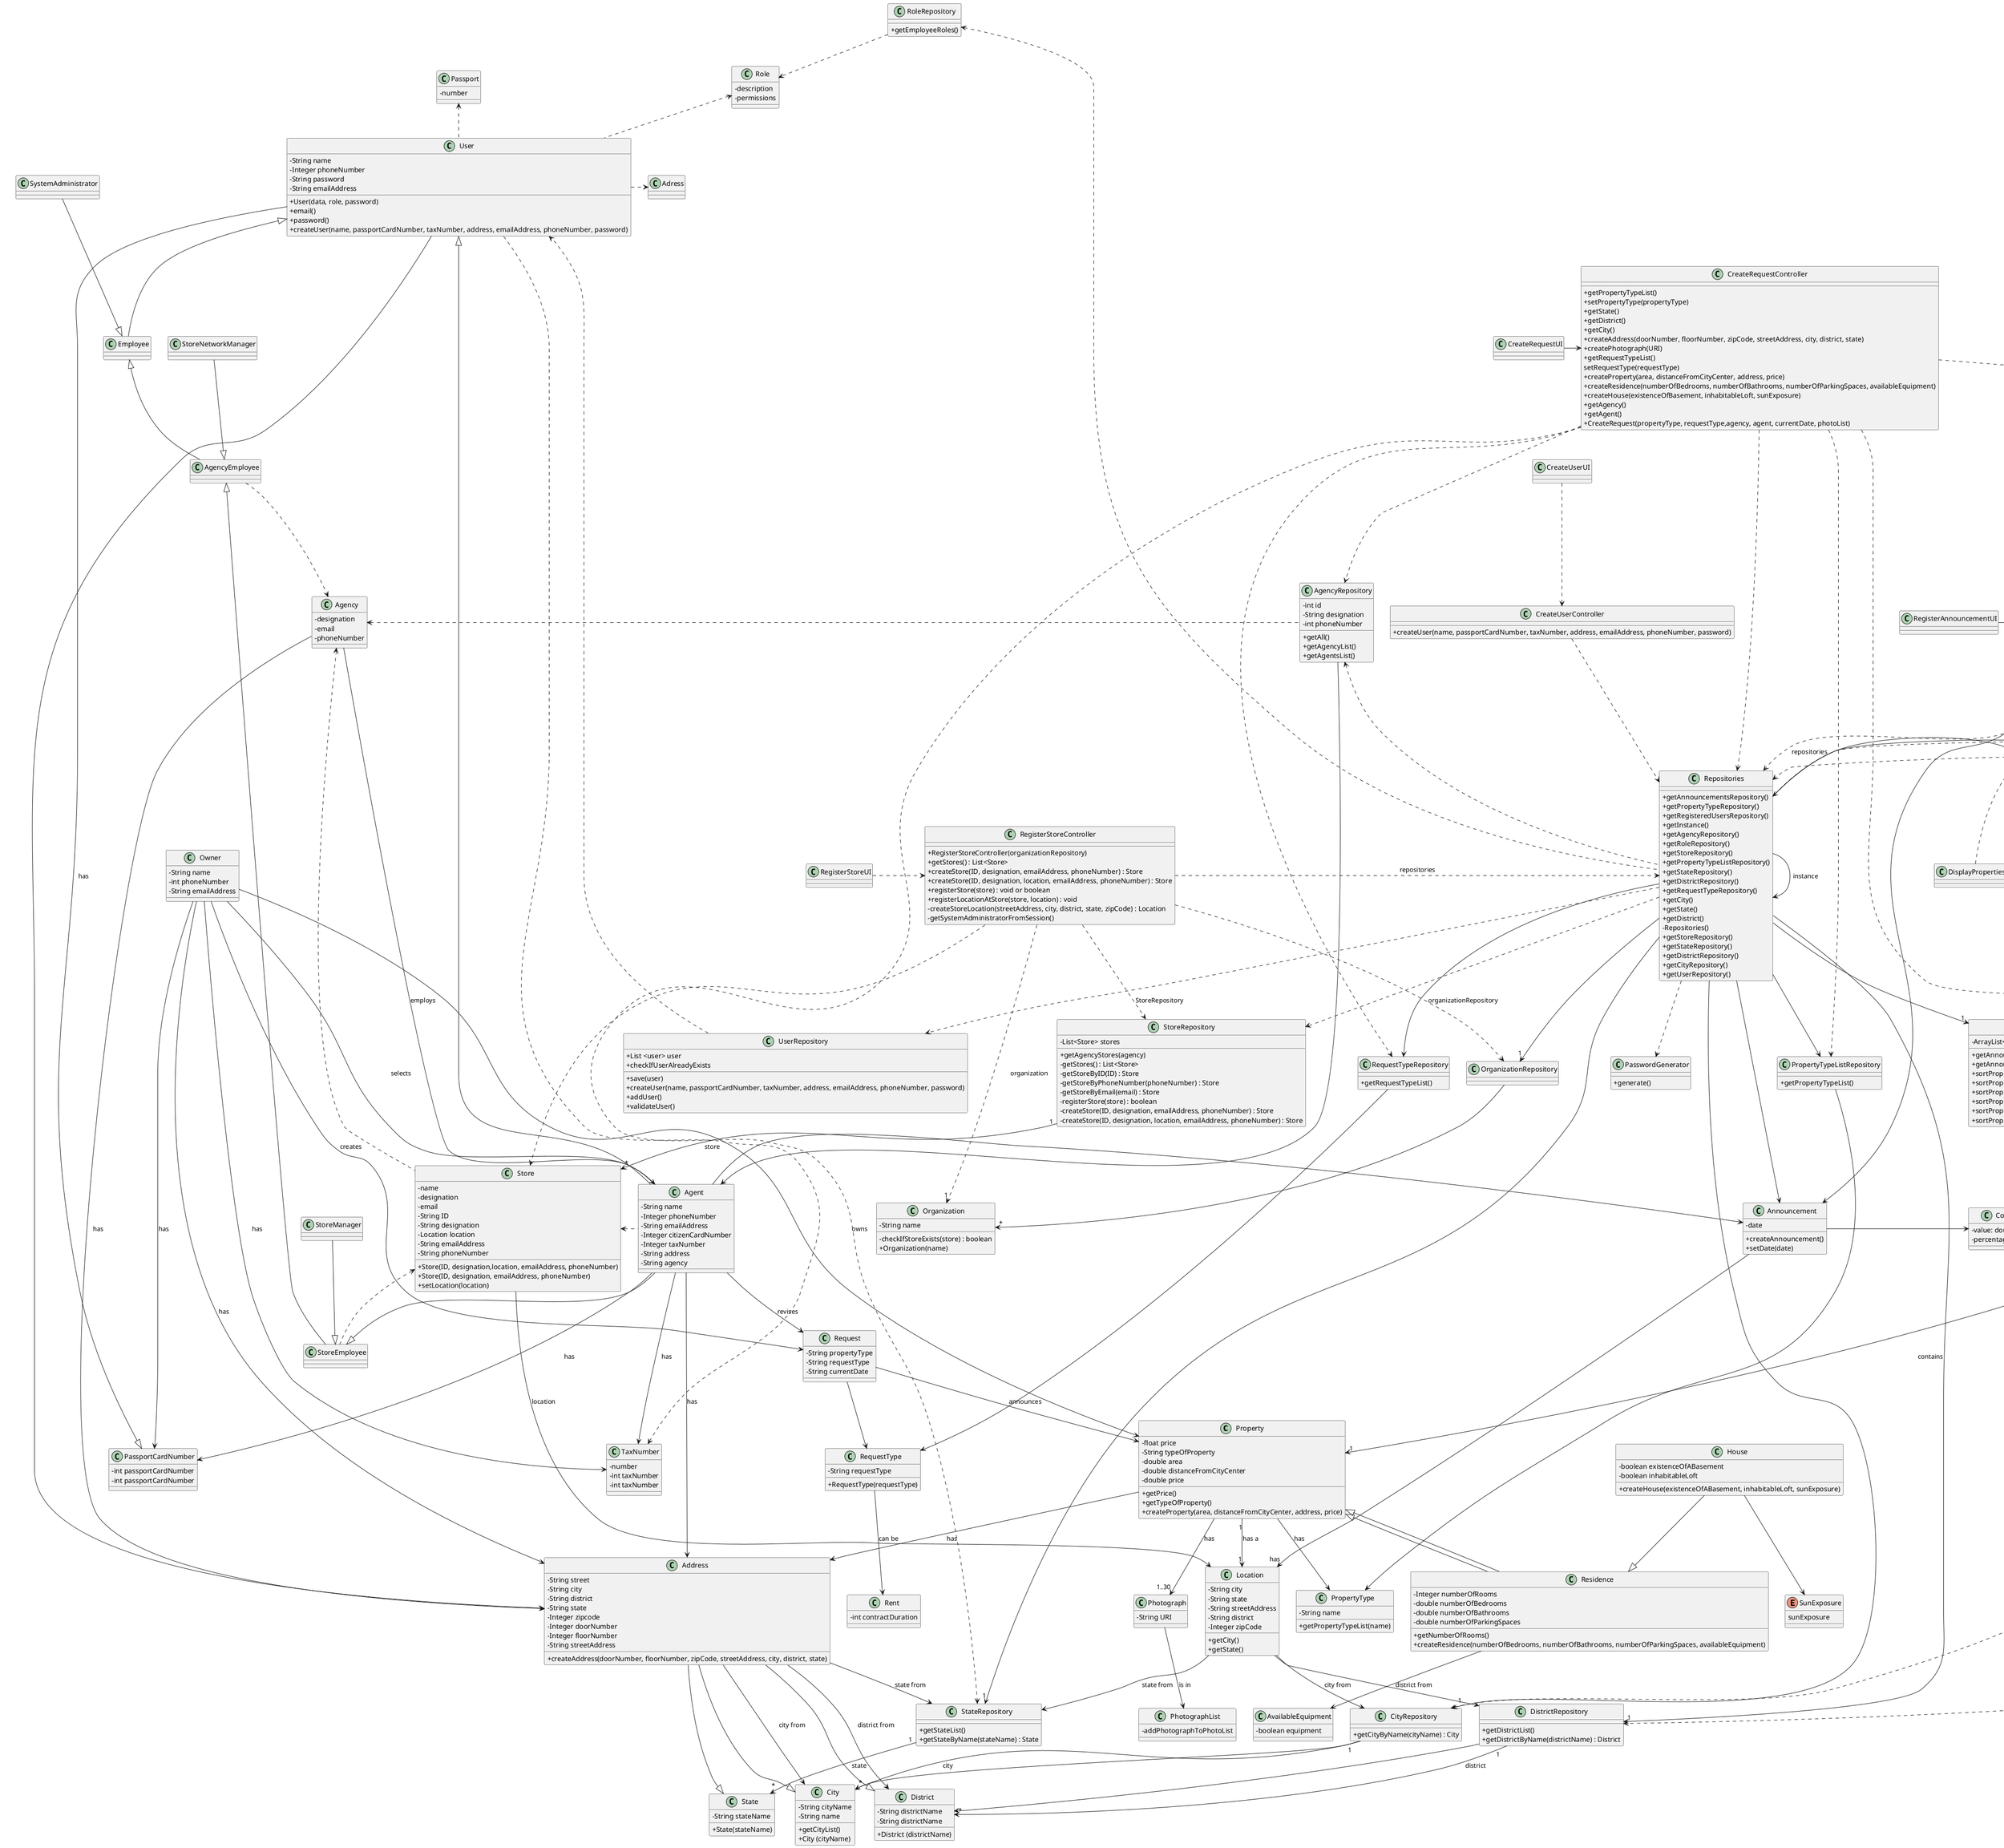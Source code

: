 @startuml
skinparam classAttributeIconSize 0

class Property{
-float price
-String typeOfProperty
+getPrice()
+getTypeOfProperty()
}

class Location{
-String city
-String state
-String streetAddress
-String district
-Integer zipCode
+getCity()
+getState()
}

class Residence{
-Integer numberOfRooms
-double numberOfBedrooms
-double numberOfBathrooms
-double numberOfParkingSpaces
+getNumberOfRooms()
+createResidence(numberOfBedrooms, numberOfBathrooms, numberOfParkingSpaces, availableEquipment)
}

class DisplayPropertiesUI{
}

class DisplayPropertiesController{
+DisplayPropertiesController(announcementsRepository)
+displayProperties(number of rooms, type of business, type of property)
+getAnnouncements()
+sortPropertiesCity()
+sortPropertiesPrice()
+sortPropertiesState()
}

class PublishedAnnouncement{
+compare(announcement1, announcement2)
+getProperty()
+getPropertyByCharacteristics(number of rooms, type of business, type of property)
}

class Repositories{
+getAnnouncementsRepository()
+getPropertyTypeRepository()
+getRegisteredUsersRepository()
+getInstance()
+getAgencyRepository()
+getRoleRepository()
+getStoreRepository()
+getPropertyTypeListRepository()
+getStateRepository()
+getDistrictRepository()
+getRequestTypeRepository()
+getCity()
+getState()
+getDistrict()
-Repositories()
+getStoreRepository()
+getStateRepository()
+getDistrictRepository()
+getCityRepository()
+getUserRepository()
}

class AnnouncementsRepository{
-ArrayList<Announcement> announcements
+getAnnouncementByCharacteristics(number of rooms, type of business, type of property)
+getAnnouncement()
+sortPropertiesCityAscending()
+sortPropertiesCityDescending()
+sortPropertiesPriceAscending()
+sortPropertiesPriceDescending()
+sortPropertiesStateAscending()
+sortPropertiesStateDescending()
}

class RegisterAnnouncementController{
-area: double
-distance: integer
-price: double
-photos: String
-bedrooms: integer
-bathrooms: integer
-parking: interger
-equipment: String
-basement: String
-loft: String
-sun: String
-comissionType: String
-comission: double
+getPropertyType()
+setPropertyType(propertyType)
+getRegisteredUsers()
+saveDataProperty(area, location, distance, price, photos)
+saveDataResidence(bedrooms, bathrooms, parking, equipment
+saveDataHouse(basement, loft, sun)
+saveDataComissionType(comissionType)
+saveDataComission(comission)
}

class PropertyTypeRepository{
+getPropertyType()
}

class RegistedUsersRepository{
+getRegisteredUsers()
}

class Announcement{
-date
+createAnnouncement()
+setDate(date)
}

class Comission{
-value: double
-percentage : double
}

class Agent{
-String name
-Integer phoneNumber
-String emailAddress
-Integer citizenCardNumber
-Integer taxNumber
-String address
-String agency
}

class RegisterEmployeeUI {
-keepBaseData(name,passport's card number,\n tax number, address,  email, contact, phone number)
-keepRole(role)
-keepAgency(agency)
-keepStore(store)
}
class RegisterEmployeeController {
+getAgencies()
+getEmployeeRoles()
+getStores()
+registerEmployee(data)
}

class AgencyRepository {
-int id
-String designation
-int phoneNumber
+getAll()
+getAgencyList()
+getAgentsList()
}

class RoleRepository {
+getEmployeeRoles()
}

class StoreRepository {
+getAgencyStores(agency)
-List<Store> stores
-getStores() : List<Store>
-getStoreByID(ID) : Store
-getStoreByPhoneNumber(phoneNumber) : Store
-getStoreByEmail(email) : Store
-registerStore(store) : boolean
-createStore(ID, designation, emailAddress, phoneNumber) : Store
-createStore(ID, designation, location, emailAddress, phoneNumber) : Store
}

class PasswordGenerator {
+generate()
}

class User {
-String name
-Integer phoneNumber
-String password
+User(data, role, password)
+email()
+password()
-String emailAddress
+createUser(name, passportCardNumber, taxNumber, address, emailAddress, phoneNumber, password)
}

class Passport {
-number
}

class TaxNumber {
-number
}

class Agency {
-designation
-email
-phoneNumber
}

class Store {
-name
-designation
-email
-String ID
-String designation
-Location location
-String emailAddress
-String phoneNumber
+Store(ID, designation,location, emailAddress, phoneNumber)
+Store(ID, designation, emailAddress, phoneNumber)
+setLocation(location)
}

class Role {
-description
-permissions
}

class UserRepository {
+save(user)
+List <user> user
+createUser(name, passportCardNumber, taxNumber, address, emailAddress, phoneNumber, password)
+addUser()
+checkIfUserAlreadyExists
+validateUser()
}

class SystemAdministrator {
}

class StoreManager {
}

class StoreNetworkManager {
}

class Employee {
}

class EmailService {
- sendEmail()
+ sendRegisteredUserEmail(email, password)
}

class StoreEmployee {
}

class AgencyEmployee {
}

class CreateRequestUI{
}

class CreateRequestController{
+getPropertyTypeList()
+setPropertyType(propertyType)
+getState()
+getDistrict()
+getCity()
+createAddress(doorNumber, floorNumber, zipCode, streetAddress, city, district, state)
+createPhotograph(URI)
+getRequestTypeList()
setRequestType(requestType)
+createProperty(area, distanceFromCityCenter, address, price)
+createResidence(numberOfBedrooms, numberOfBathrooms, numberOfParkingSpaces, availableEquipment)
+createHouse(existenceOfBasement, inhabitableLoft, sunExposure)
+getAgency()
+getAgent()
+CreateRequest(propertyType, requestType,agency, agent, currentDate, photoList)
}

class PropertyTypeListRepository{
+getPropertyTypeList()
}

class StateRepository{
+getStateList()
}

class DistrictRepository{
+getDistrictList()
}

class City{
+getCityList()
+City (cityName)
-String cityName
-String name
}

class RequestTypeRepository{
+getRequestTypeList()
}

class Photograph{
- String URI
}

class PhotographList{
-addPhotographToPhotoList
}

class Request{
-String propertyType
-String requestType
-String currentDate
}

class Property{
-double area
-double distanceFromCityCenter
-double price
+createProperty(area, distanceFromCityCenter, address, price)
}

class AvailableEquipment{
-boolean equipment
}

class House{
-boolean existenceOfABasement
-boolean inhabitableLoft
+createHouse(existenceOfABasement, inhabitableLoft, sunExposure)
}

enum SunExposure{
sunExposure
}

class Address{
-String street
-String city
-String district
-String state
-Integer zipcode
-Integer doorNumber
-Integer floorNumber
-String streetAddress
+createAddress(doorNumber, floorNumber, zipCode, streetAddress, city, district, state)
}

class State{
-String stateName
+State(stateName)
}

class District{
-String districtName
+District (districtName)
}

class Rent{
-int contractDuration
}

class RequestType{
-String requestType
+RequestType(requestType)
}

class Owner{
-String name
-int phoneNumber
-String emailAddress
}

class TaxNumber{
-int taxNumber
}

class PassportCardNumber{
-int passportCardNumber
}

class PropertyType{
-String name
+getPropertyTypeList(name)
}

class Organization {
-String name
-checkIfStoreExists(store) : boolean
+Organization(name)
'  +saveTask(task)
}

class StateRepository{
+getStateByName(stateName) : State
}

class DistrictRepository{
+getDistrictByName(districtName) : District
}

class CityRepository {
+getCityByName(cityName) : City
}

class RegisterStoreController {
+RegisterStoreController(organizationRepository)
+getStores() : List<Store>
+createStore(ID, designation, emailAddress, phoneNumber) : Store
+createStore(ID, designation, location, emailAddress, phoneNumber) : Store
+registerStore(store) : void or boolean
+registerLocationAtStore(store, location) : void
-createStoreLocation(streetAddress, city, district, state, zipCode) : Location
-getSystemAdministratorFromSession()
}

class RegisterStoreUI {
}

class CreateUserUI{
}

class CreateUserController{
+createUser(name, passportCardNumber, taxNumber, address, emailAddress, phoneNumber, password)
}

class PassportCardNumber{
-int passportCardNumber
}

class TaxNumber{
-int taxNumber
}

class District{
-String districtName
}

CreateUserUI .-> CreateUserController

CreateUserController ..> Repositories

User ---> Address

Address ---|> State
Address --|> City
Address --|> District
User --|> PassportCardNumber : has



RegisterStoreUI .> RegisterStoreController

RegisterStoreController .> Repositories : repositories

Repositories -> "1" StateRepository
Repositories -> "1" DistrictRepository
Repositories -> "1" CityRepository

RegisterStoreController ..> Store
RegisterStoreController ..> OrganizationRepository : organizationRepository
RegisterStoreController ..> StoreRepository : StoreRepository

Repositories --> "1" OrganizationRepository

OrganizationRepository --> "*" Organization

RegisterStoreController ..> "1" Organization : organization
'Store "*" --> "1" TaskCategory : taskCategory
StoreRepository "1" --> "*" Store : store
StateRepository "1" --> "*" State : state
DistrictRepository "1" --> "*" District : district
CityRepository "1" --> "*" City : city

Store --> Location : location
Location --> StateRepository : state from
Location --> DistrictRepository : district from
Location --> CityRepository : city from

CreateRequestUI -> CreateRequestController

CreateRequestController -.-> Repositories
CreateRequestController -.-> PropertyTypeListRepository
CreateRequestController -.-> RequestTypeRepository
CreateRequestController -.-> AgencyRepository
CreateRequestController -.-> CityRepository
CreateRequestController -.-> DistrictRepository
CreateRequestController -.-> StateRepository

Repositories --> PropertyTypeListRepository
Repositories --> RequestTypeRepository

PropertyTypeListRepository -> PropertyType

House --|> Residence
House --> SunExposure

Residence --|> Property
Residence --> AvailableEquipment

Property --> PropertyType : has
Property --> "1..30" Photograph : has
Property --> Address : has


Agency --> Address : has
Agency --> Agent : employs

Photograph --> PhotographList : is in


DistrictRepository --> District

CityRepository --> City

Owner --> Property : owns
Owner ---> Request : creates
Owner --> Address : has
Owner ---> TaxNumber : has
Owner ---> PassportCardNumber : has
Owner ---> Agent : selects

RequestType --> Rent : can be
Request --> RequestType

RequestTypeRepository --> RequestType
Agent --> Request : revises
Agent ---> Address : has
Agent ---> TaxNumber : has
Agent ---> PassportCardNumber : has

Request --> Property : announces

Address --> StateRepository : state from

Address --> District : district from

Address --> City : city from

AgencyRepository --> Agent



RegisterEmployeeUI ..> RegisterEmployeeController

RegisterEmployeeController .left.> Repositories

RegisterEmployeeController .right.> EmailService

Repositories .up.> AgencyRepository
Repositories ..up> RoleRepository
Repositories ..> StoreRepository
Repositories ..> PasswordGenerator
Repositories ..> UserRepository


AgencyRepository .left.> Agency
RoleRepository ..> Role

UserRepository ..> User
Agent --up|> User
SystemAdministrator --|> Employee

AgencyEmployee --up|> Employee
AgencyEmployee ..> Agency
StoreEmployee ..left> Store
Agent --|> StoreEmployee
StoreManager --|> StoreEmployee
StoreNetworkManager --|> AgencyEmployee

StoreEmployee -up|> AgencyEmployee

Employee --up|> User

Adress <..left User
Role <.. User
Passport <.. User
TaxNumber <.. User
Store <..right Agent

Agency <.. Store


RegisterAnnouncementUI -> RegisterAnnouncementController

RegisterAnnouncementController .> Repositories

Repositories -> Announcement

Repositories -> RegistedUsersRepository
Repositories -> PropertyTypeRepository
RegisterAnnouncementController ---> Announcement
RegisterAnnouncementController ..> RegistedUsersRepository
RegisterAnnouncementController ..> PropertyTypeRepository
Agent -> Announcement

Announcement -> Comission
Announcement -> "has" Location

Repositories -> Repositories : instance

DisplayPropertiesUI .> DisplayPropertiesController

DisplayPropertiesController .> Repositories : repositories

Repositories -> "1" AnnouncementsRepository

DisplayPropertiesController ..> AnnouncementsRepository : publishedAnnouncementsRepository

AnnouncementsRepository "1" --> "*" PublishedAnnouncement
DisplayPropertiesController ..> "1" PublishedAnnouncement : announcement
PublishedAnnouncement "1" --> "1" Property : contains
Property <|-- Residence
Property "1" --> "1" Location : has a


@enduml